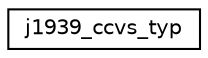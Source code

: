 digraph "Graphical Class Hierarchy"
{
  edge [fontname="Helvetica",fontsize="10",labelfontname="Helvetica",labelfontsize="10"];
  node [fontname="Helvetica",fontsize="10",shape=record];
  rankdir="LR";
  Node0 [label="j1939_ccvs_typ",height=0.2,width=0.4,color="black", fillcolor="white", style="filled",URL="$structj1939__ccvs__typ.html"];
}
